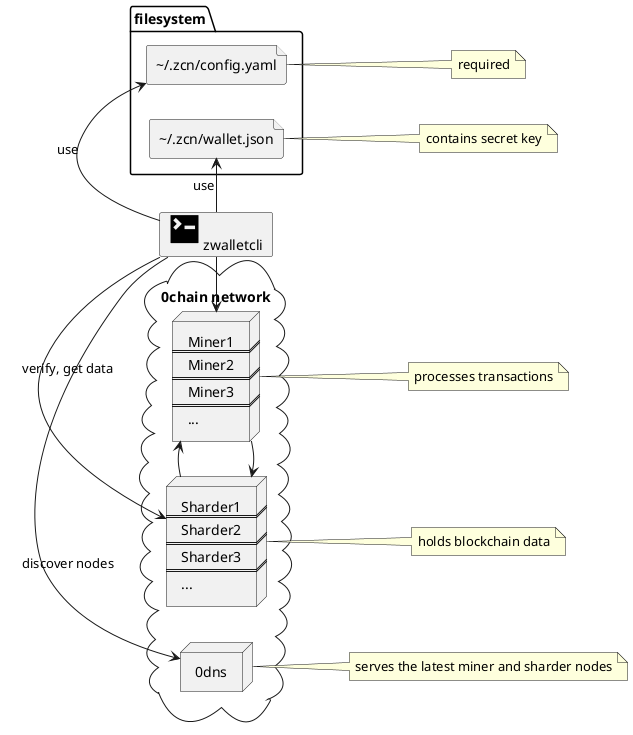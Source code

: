 @startuml
left to right direction

card "<size:42><&terminal></size> zwalletcli" as cli

folder filesystem {
    file "\~/.zcn/config.yaml" as config
    file "\~/.zcn/wallet.json" as wallet
}

cloud "0chain network" {

  node miners [
       Miner1
       ===
       Miner2
       ===
       Miner3
       ===
       ...
  ]

  node sharders [
       Sharder1
       ===
       Sharder2
       ===
       Sharder3
       ===
       ...
  ]

  node "0dns" as 0dns

  miners -> sharders
  sharders -> miners
}

cli -> config: use
cli -> wallet: use
cli -> 0dns: discover nodes
cli -> miners
cli -> sharders: verify, get data

note right of config: required
note right of wallet: contains secret key
note right of miners: processes transactions
note right of sharders: holds blockchain data
note right of 0dns: serves the latest miner and sharder nodes


@enduml